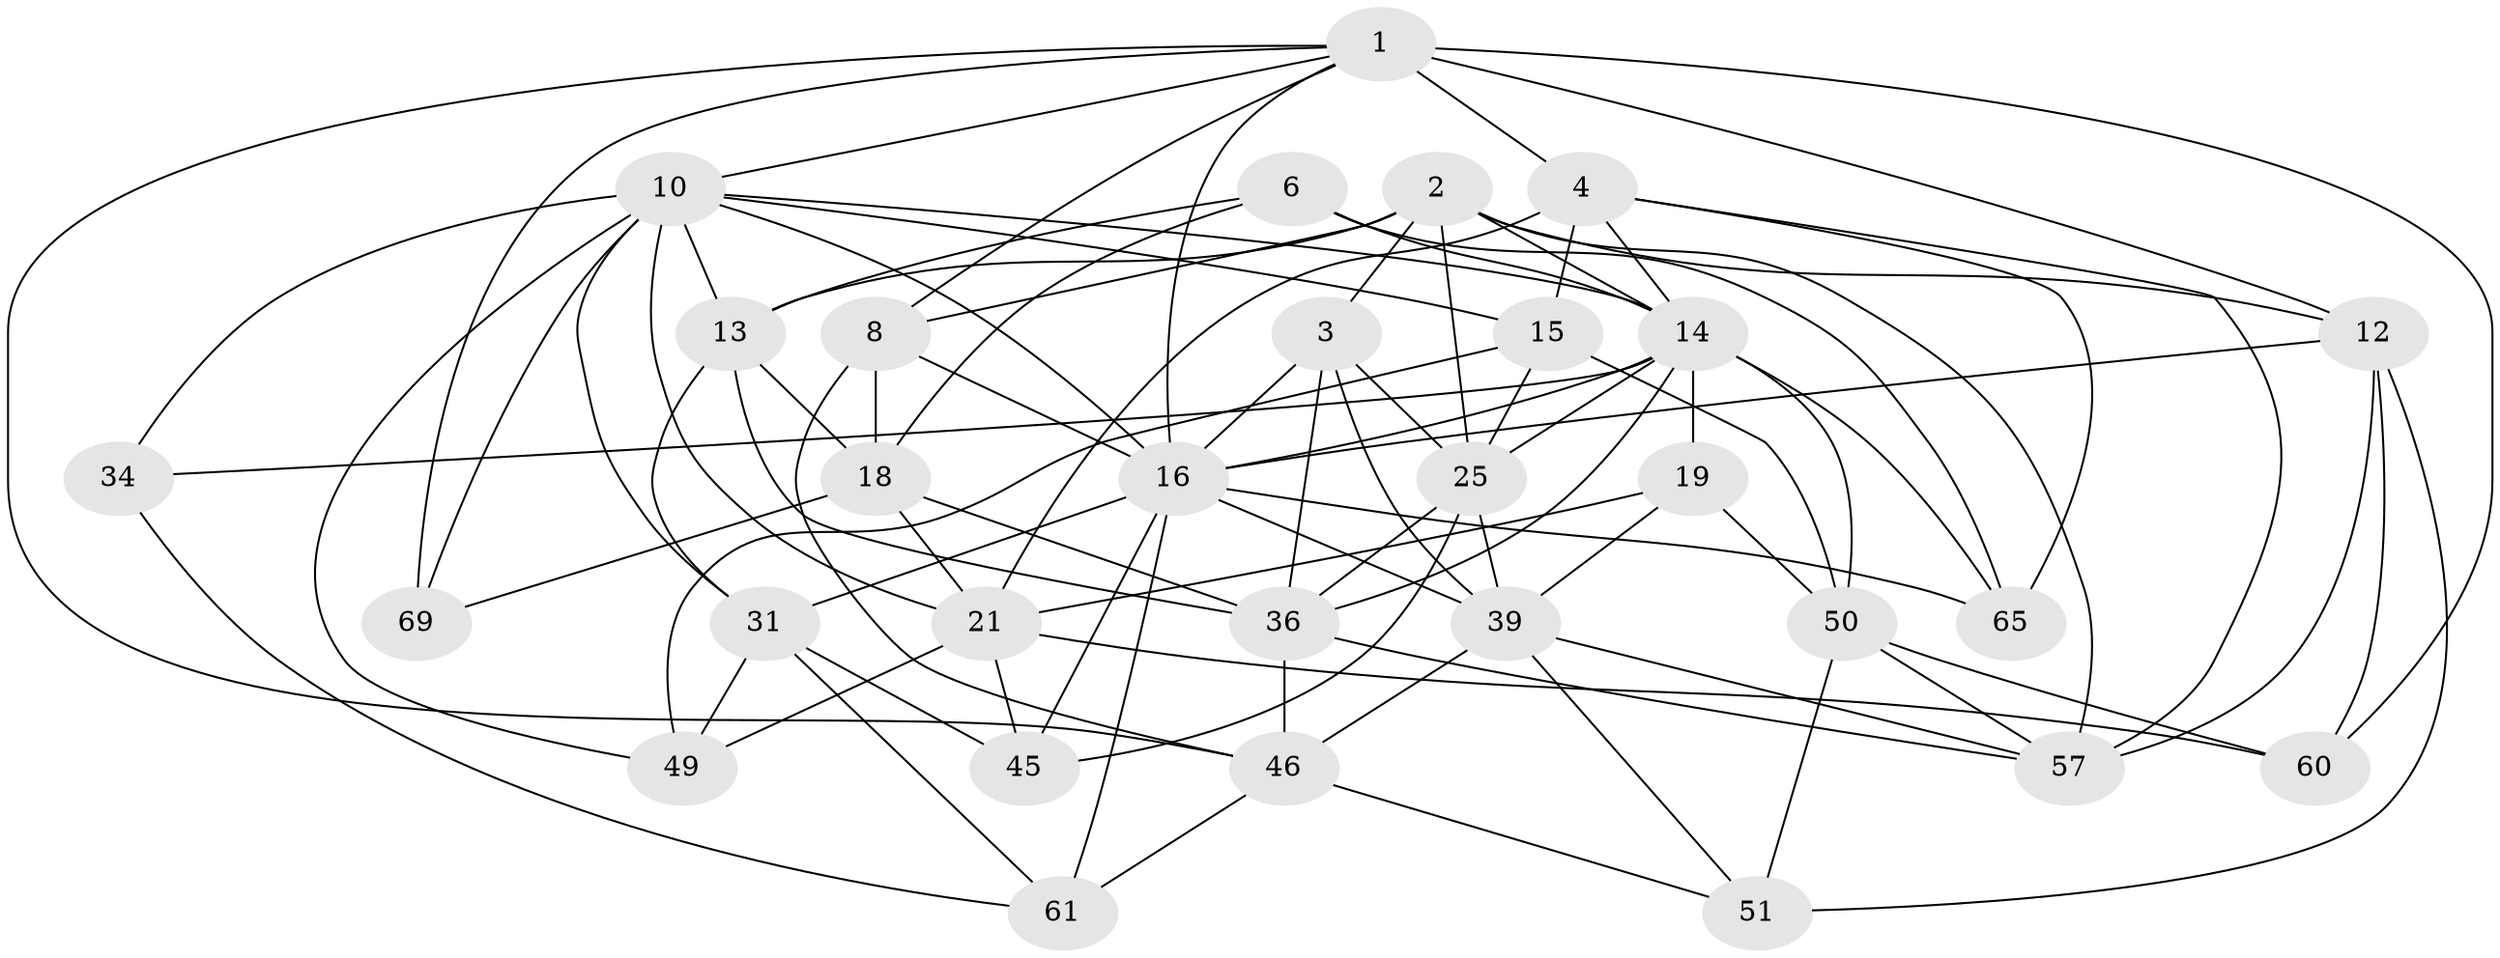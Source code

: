 // original degree distribution, {4: 1.0}
// Generated by graph-tools (version 1.1) at 2025/20/03/04/25 18:20:33]
// undirected, 30 vertices, 88 edges
graph export_dot {
graph [start="1"]
  node [color=gray90,style=filled];
  1 [super="+11+52"];
  2 [super="+5+23+37"];
  3 [super="+7"];
  4 [super="+20+68"];
  6 [super="+74"];
  8 [super="+55"];
  10 [super="+22"];
  12 [super="+29"];
  13 [super="+33+17"];
  14 [super="+42+47+32+28"];
  15 [super="+75"];
  16 [super="+62+41+24"];
  18 [super="+27"];
  19;
  21 [super="+71+44"];
  25 [super="+26+59+30"];
  31 [super="+38"];
  34;
  36 [super="+54"];
  39 [super="+40+67"];
  45;
  46 [super="+53"];
  49;
  50 [super="+64"];
  51;
  57 [super="+66"];
  60;
  61;
  65;
  69;
  1 -- 69;
  1 -- 8;
  1 -- 4 [weight=2];
  1 -- 12 [weight=2];
  1 -- 46;
  1 -- 16;
  1 -- 10;
  1 -- 60;
  2 -- 25 [weight=2];
  2 -- 8 [weight=2];
  2 -- 13 [weight=2];
  2 -- 14;
  2 -- 57;
  2 -- 12;
  2 -- 3;
  3 -- 36 [weight=2];
  3 -- 39;
  3 -- 25;
  3 -- 16;
  4 -- 65;
  4 -- 57;
  4 -- 15;
  4 -- 21 [weight=2];
  4 -- 14;
  6 -- 65;
  6 -- 14 [weight=2];
  6 -- 13 [weight=2];
  6 -- 18;
  8 -- 18;
  8 -- 46;
  8 -- 16;
  10 -- 69 [weight=2];
  10 -- 15 [weight=2];
  10 -- 34;
  10 -- 13;
  10 -- 14;
  10 -- 49;
  10 -- 21;
  10 -- 31;
  10 -- 16;
  12 -- 57;
  12 -- 51;
  12 -- 16 [weight=2];
  12 -- 60;
  13 -- 18;
  13 -- 31;
  13 -- 36;
  14 -- 34 [weight=2];
  14 -- 19;
  14 -- 65;
  14 -- 36;
  14 -- 25 [weight=2];
  14 -- 50;
  14 -- 16;
  15 -- 49;
  15 -- 50;
  15 -- 25;
  16 -- 65;
  16 -- 61;
  16 -- 31;
  16 -- 45;
  16 -- 39;
  18 -- 36;
  18 -- 69;
  18 -- 21;
  19 -- 50;
  19 -- 39;
  19 -- 21;
  21 -- 45;
  21 -- 49;
  21 -- 60;
  25 -- 45;
  25 -- 39 [weight=2];
  25 -- 36;
  31 -- 61;
  31 -- 49;
  31 -- 45;
  34 -- 61;
  36 -- 46;
  36 -- 57;
  39 -- 57;
  39 -- 51;
  39 -- 46;
  46 -- 51;
  46 -- 61;
  50 -- 51;
  50 -- 57;
  50 -- 60;
}
